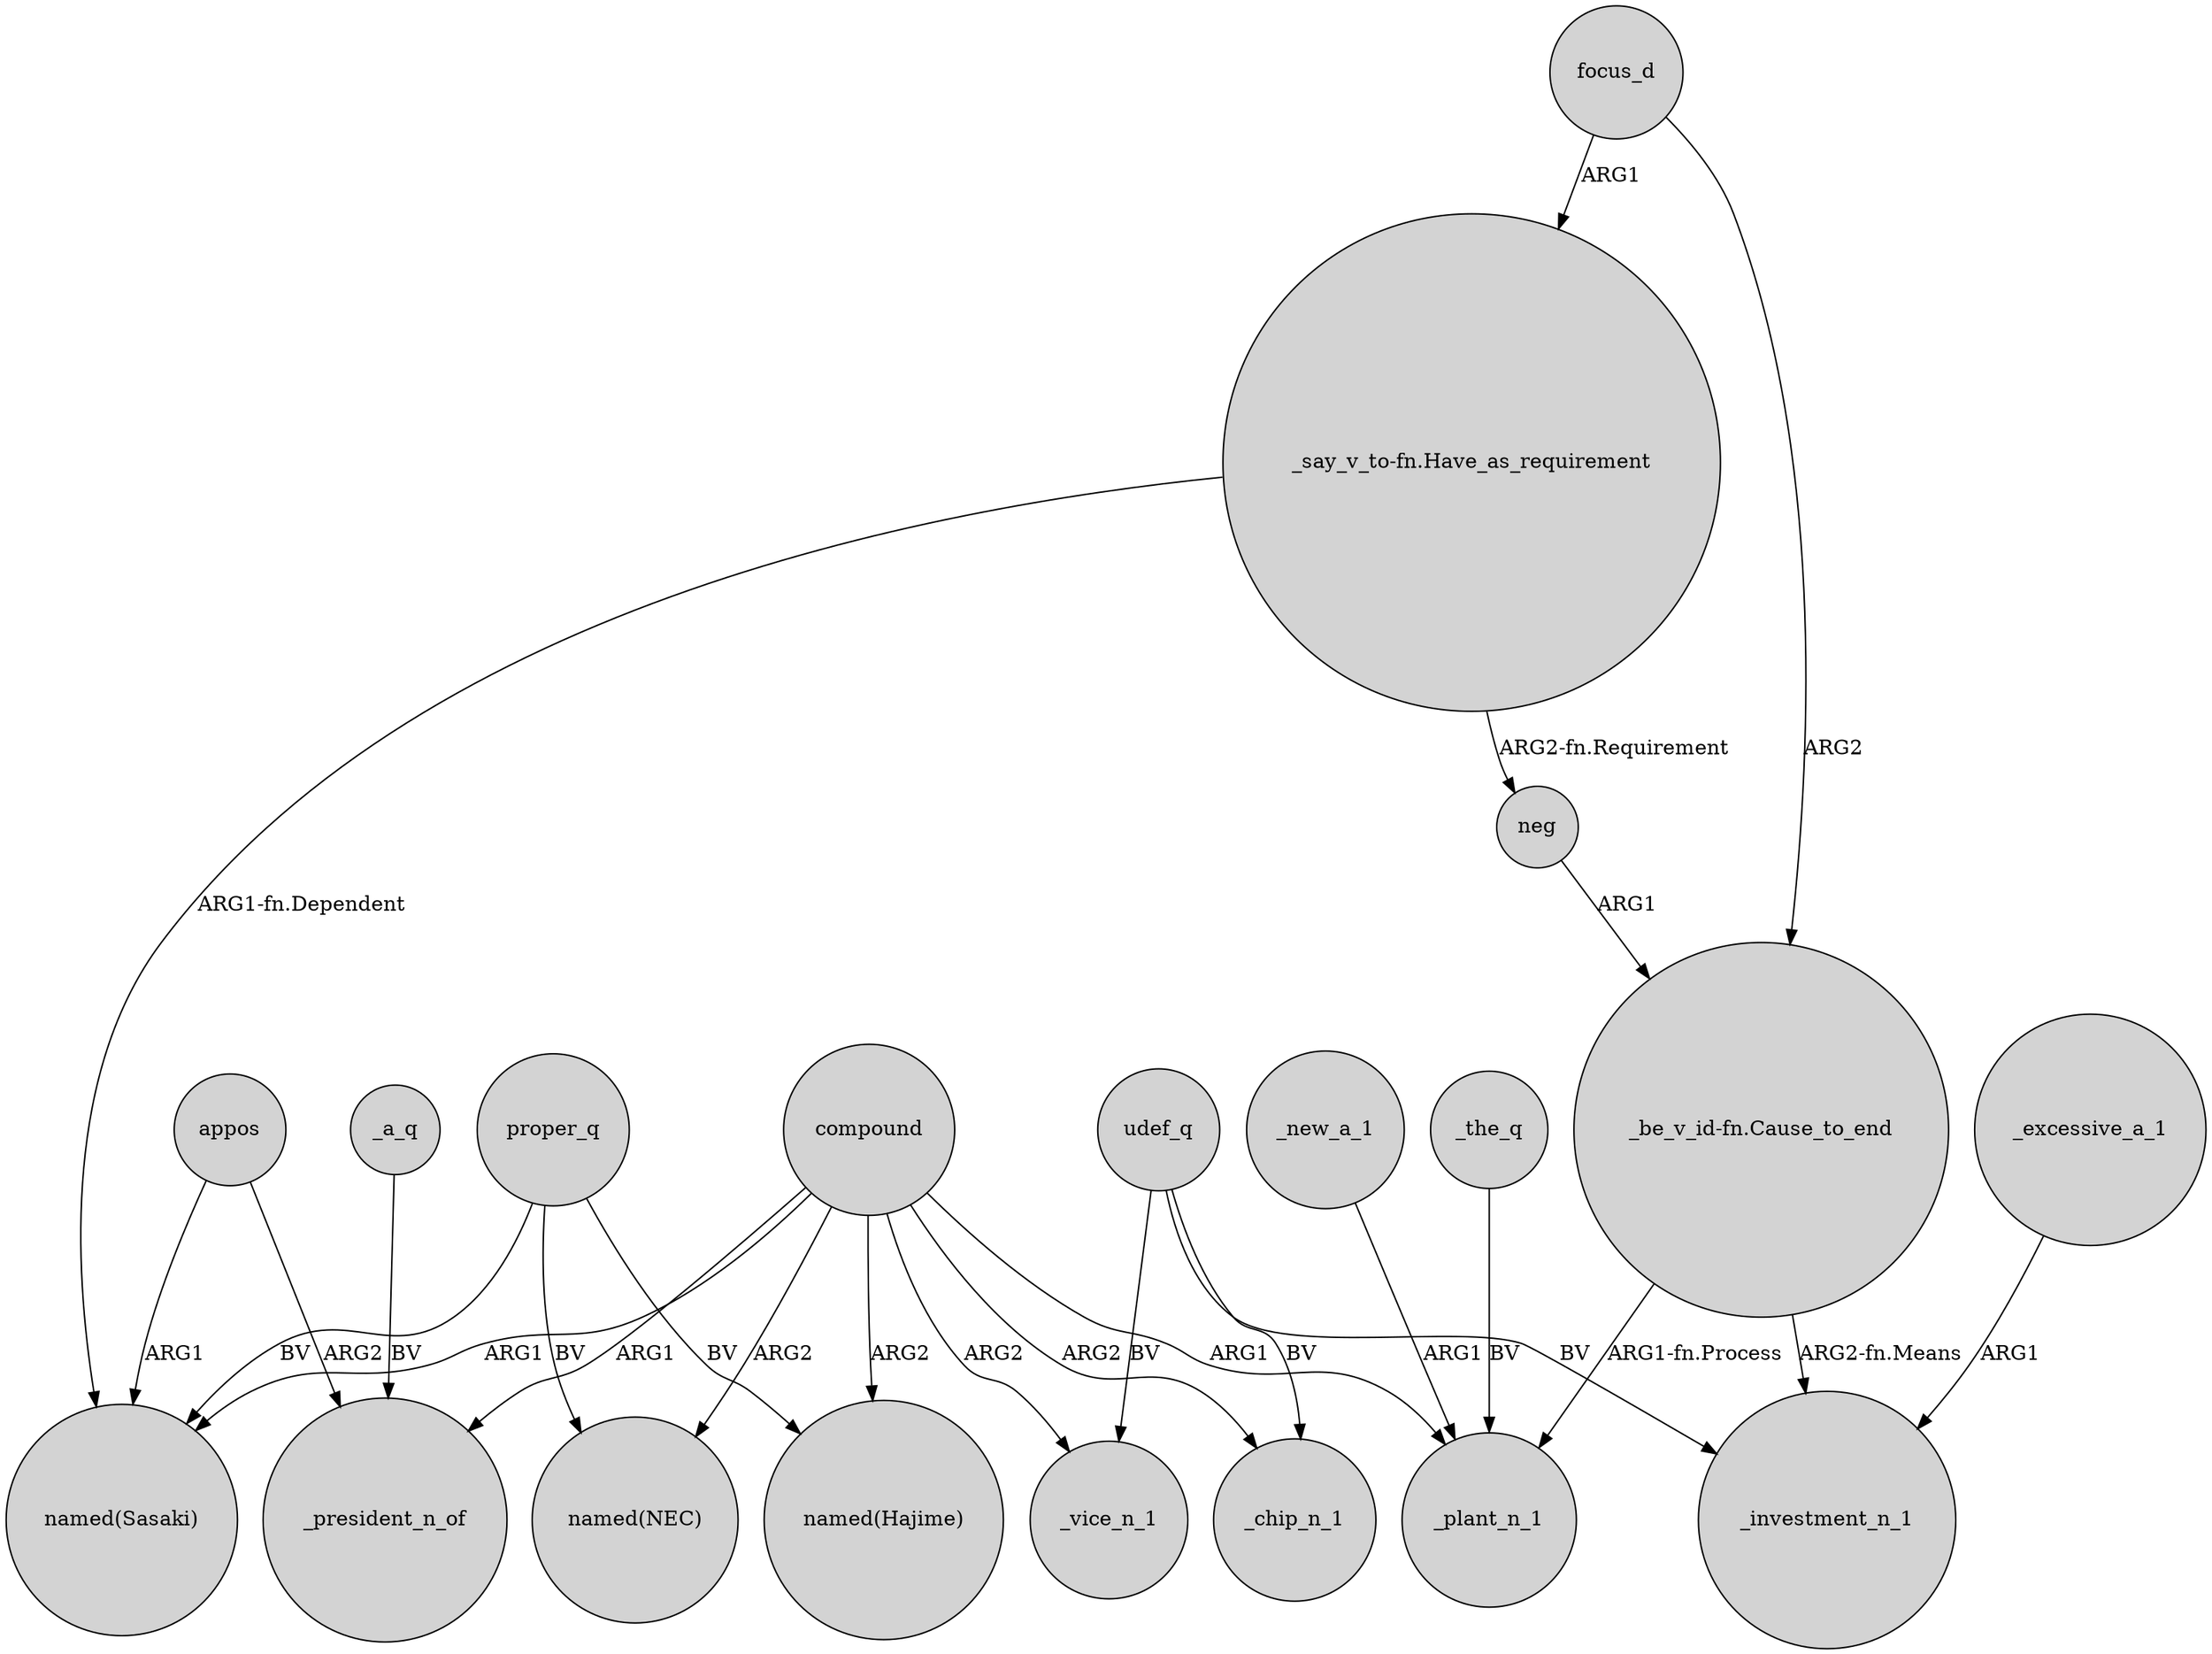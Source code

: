 digraph {
	node [shape=circle style=filled]
	appos -> _president_n_of [label=ARG2]
	compound -> "named(Sasaki)" [label=ARG1]
	focus_d -> "_be_v_id-fn.Cause_to_end" [label=ARG2]
	_new_a_1 -> _plant_n_1 [label=ARG1]
	neg -> "_be_v_id-fn.Cause_to_end" [label=ARG1]
	compound -> "named(NEC)" [label=ARG2]
	focus_d -> "_say_v_to-fn.Have_as_requirement" [label=ARG1]
	appos -> "named(Sasaki)" [label=ARG1]
	proper_q -> "named(Sasaki)" [label=BV]
	_a_q -> _president_n_of [label=BV]
	udef_q -> _vice_n_1 [label=BV]
	proper_q -> "named(NEC)" [label=BV]
	"_be_v_id-fn.Cause_to_end" -> _plant_n_1 [label="ARG1-fn.Process"]
	proper_q -> "named(Hajime)" [label=BV]
	udef_q -> _investment_n_1 [label=BV]
	"_be_v_id-fn.Cause_to_end" -> _investment_n_1 [label="ARG2-fn.Means"]
	compound -> _vice_n_1 [label=ARG2]
	compound -> _plant_n_1 [label=ARG1]
	udef_q -> _chip_n_1 [label=BV]
	compound -> _president_n_of [label=ARG1]
	"_say_v_to-fn.Have_as_requirement" -> "named(Sasaki)" [label="ARG1-fn.Dependent"]
	"_say_v_to-fn.Have_as_requirement" -> neg [label="ARG2-fn.Requirement"]
	_excessive_a_1 -> _investment_n_1 [label=ARG1]
	compound -> "named(Hajime)" [label=ARG2]
	compound -> _chip_n_1 [label=ARG2]
	_the_q -> _plant_n_1 [label=BV]
}

